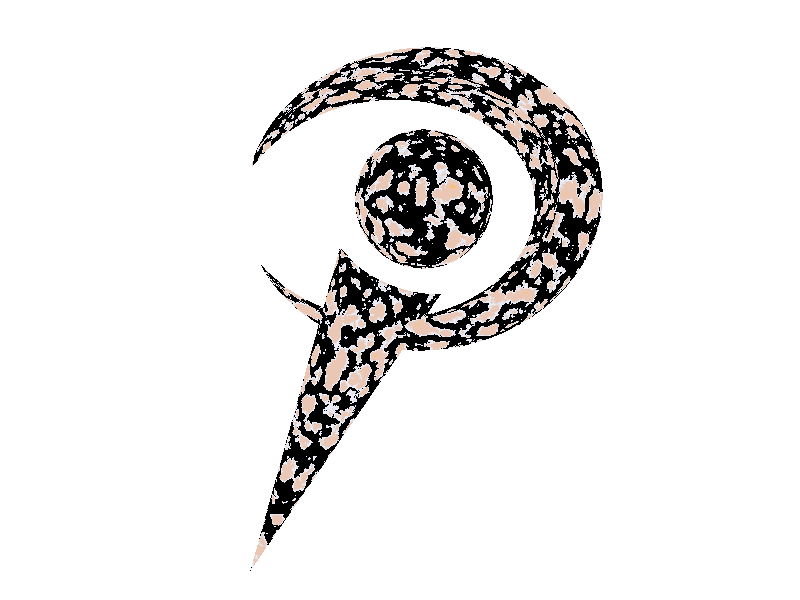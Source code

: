 //	Persistence of Vision Raytracer Version 3.5 Scene Description File

/*
The official POV-Ray Logo
Designed by Chris Colefax

This logo was the one that won the POV-Ray Logo Contest
held and organized by Rune S. Johansen in year 2000 and
monitored by the POV-Team.

Comment from Chris Colefax:

"This logo (or symbol, rather) attempts to encapsulate a
number of ideas. Firstly, the symbol represents an eye with
a ray being traced from it, capturing the fundamentally
visual nature of POV-Ray and the rendering process POV-Ray
uses.  More obviously,  it's a P, and both an O and a V can
be seen in it as well, making the symbol specific to (and
immediately identifiable with) POV-Ray, rather than
raytracing in general.  The basic symbol itself is a simple
CSG construction composed of five POV-Ray primitives.  The
simplicity of the symbol means that it can be presented
recognisably in a range of ways, from a graphical 2D logo
to a full blown rendering, or incorporated discreetly into
other designs and images."


Prism version and bevel version by Rune S. Johansen.

*/

#include "shapes.inc"
#include "textures.inc"

global_settings { ambient_light rgb <1, 1, 1> }

background { rgb <1, 1, 1> }

light_source { <2, 2, -3> rgb <1, 1, 1> }

camera {
    perspective
    location <0,0,-2.2>
    direction <0,0,1>
    right 1.33*x
    up y
    sky <0,1,0>
  }


// The original version is made of various objects.
#declare Povray_Logo =
merge {
   sphere {2*y, 1}
   difference {
      cone {2*y, 1, -4*y, 0}
      sphere {2*y, 1.4 scale <1,1,2>}
   }
   difference {
      sphere {0, 1 scale <2.6, 2.2, 1>}
      sphere {0, 1 scale <2.3, 1.8, 2> translate <-0.35, 0, 0>}
      rotate z*30 translate 2*y
   }
   rotate <0, 0, -25>
   translate <-0.5,-0.35,0>
   scale 1/4
}



object { Povray_Logo
  texture { Pink_Granite  
    scale 0.25
  }
}
